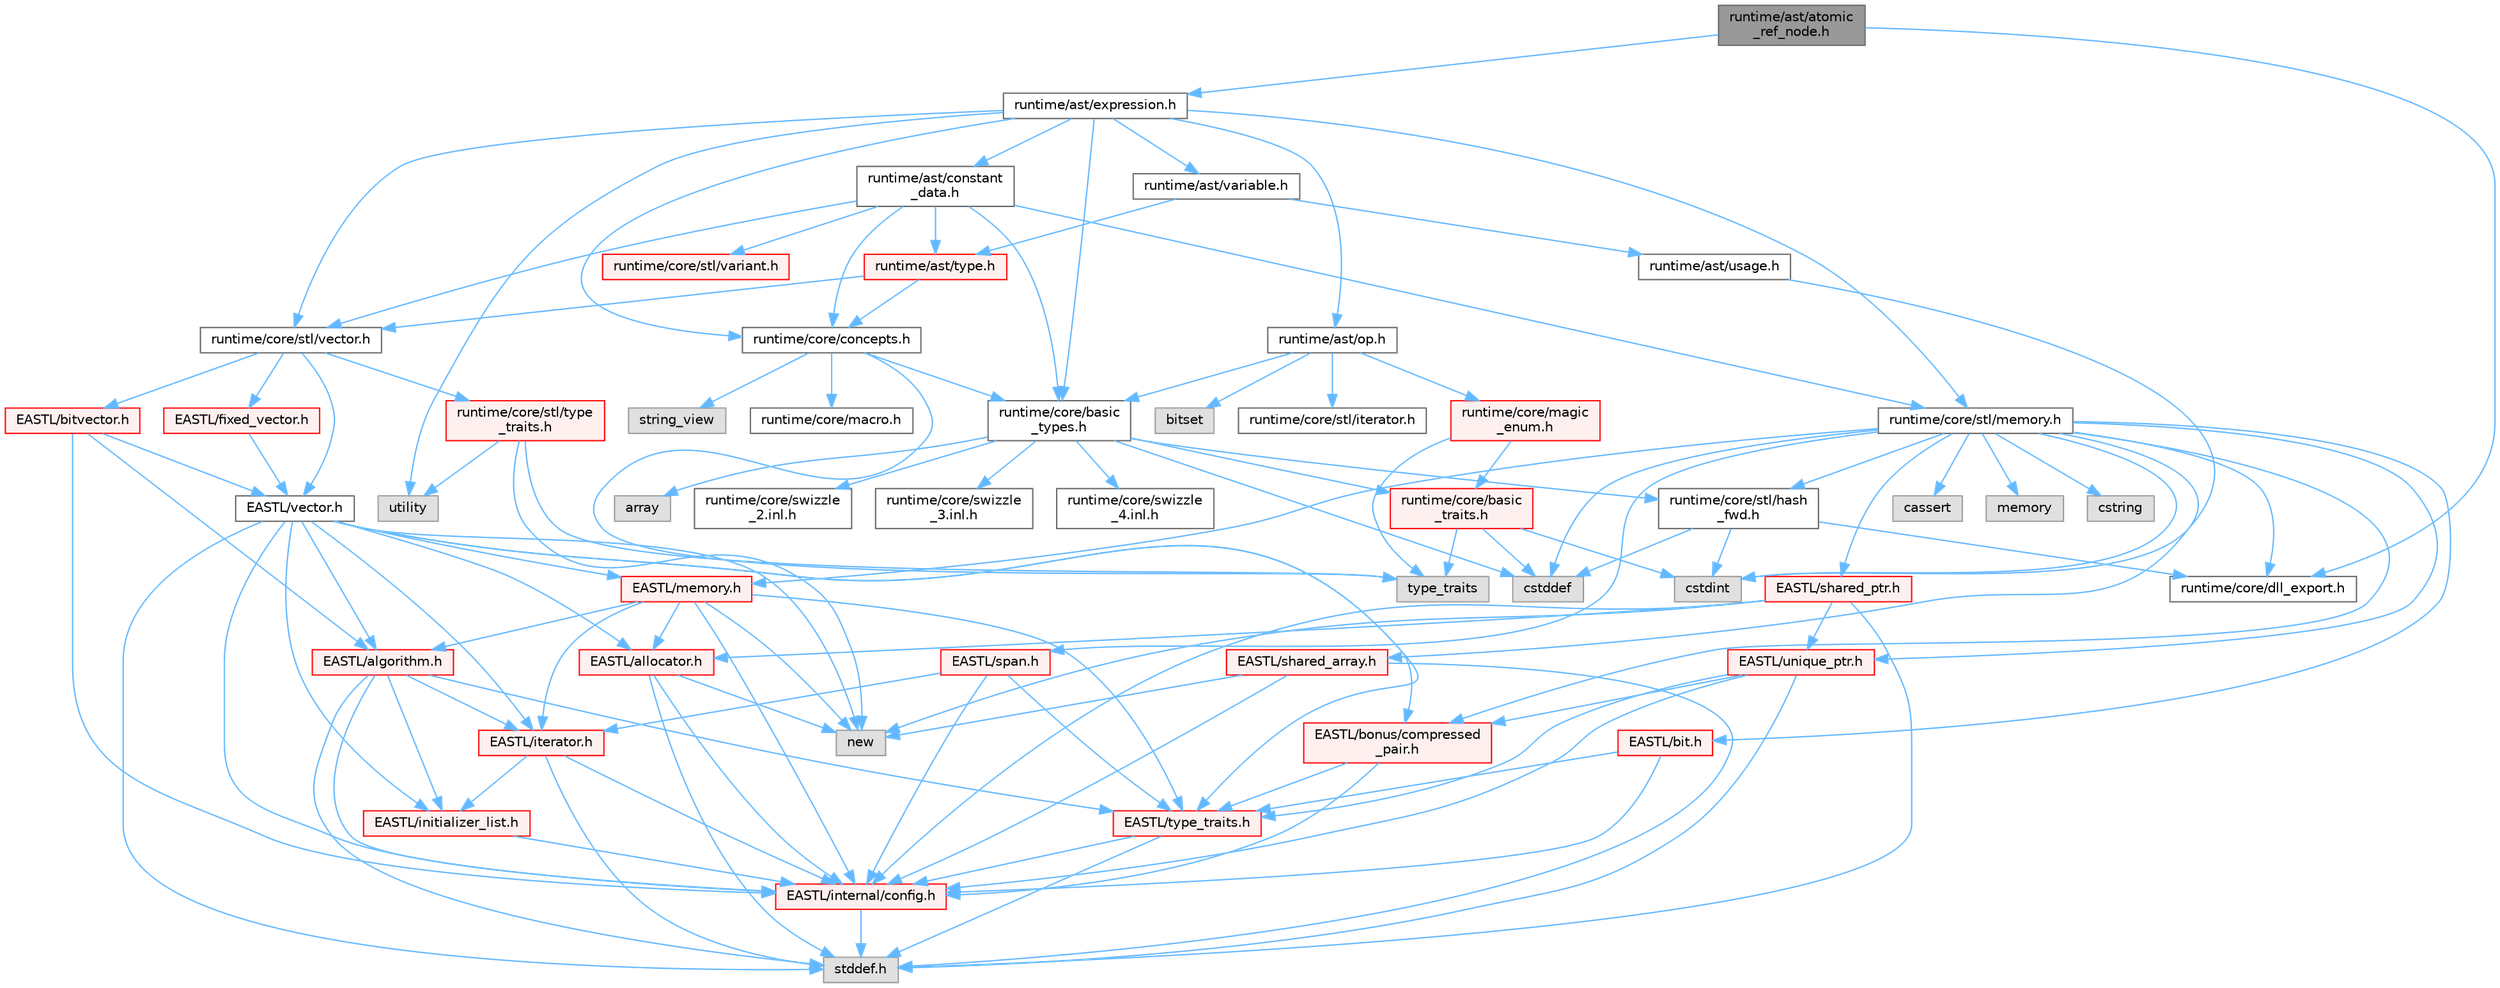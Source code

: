 digraph "runtime/ast/atomic_ref_node.h"
{
 // LATEX_PDF_SIZE
  bgcolor="transparent";
  edge [fontname=Helvetica,fontsize=10,labelfontname=Helvetica,labelfontsize=10];
  node [fontname=Helvetica,fontsize=10,shape=box,height=0.2,width=0.4];
  Node1 [id="Node000001",label="runtime/ast/atomic\l_ref_node.h",height=0.2,width=0.4,color="gray40", fillcolor="grey60", style="filled", fontcolor="black",tooltip=" "];
  Node1 -> Node2 [id="edge120_Node000001_Node000002",color="steelblue1",style="solid",tooltip=" "];
  Node2 [id="Node000002",label="runtime/core/dll_export.h",height=0.2,width=0.4,color="grey40", fillcolor="white", style="filled",URL="$dll__export_8h.html",tooltip=" "];
  Node1 -> Node3 [id="edge121_Node000001_Node000003",color="steelblue1",style="solid",tooltip=" "];
  Node3 [id="Node000003",label="runtime/ast/expression.h",height=0.2,width=0.4,color="grey40", fillcolor="white", style="filled",URL="$expression_8h.html",tooltip=" "];
  Node3 -> Node4 [id="edge122_Node000003_Node000004",color="steelblue1",style="solid",tooltip=" "];
  Node4 [id="Node000004",label="runtime/core/stl/vector.h",height=0.2,width=0.4,color="grey40", fillcolor="white", style="filled",URL="$core_2stl_2vector_8h.html",tooltip=" "];
  Node4 -> Node5 [id="edge123_Node000004_Node000005",color="steelblue1",style="solid",tooltip=" "];
  Node5 [id="Node000005",label="EASTL/vector.h",height=0.2,width=0.4,color="grey40", fillcolor="white", style="filled",URL="$_e_a_s_t_l_2include_2_e_a_s_t_l_2vector_8h.html",tooltip=" "];
  Node5 -> Node6 [id="edge124_Node000005_Node000006",color="steelblue1",style="solid",tooltip=" "];
  Node6 [id="Node000006",label="EASTL/algorithm.h",height=0.2,width=0.4,color="red", fillcolor="#FFF0F0", style="filled",URL="$_e_a_s_t_l_2include_2_e_a_s_t_l_2algorithm_8h.html",tooltip=" "];
  Node6 -> Node7 [id="edge125_Node000006_Node000007",color="steelblue1",style="solid",tooltip=" "];
  Node7 [id="Node000007",label="EASTL/internal/config.h",height=0.2,width=0.4,color="red", fillcolor="#FFF0F0", style="filled",URL="$config_8h.html",tooltip=" "];
  Node7 -> Node15 [id="edge126_Node000007_Node000015",color="steelblue1",style="solid",tooltip=" "];
  Node15 [id="Node000015",label="stddef.h",height=0.2,width=0.4,color="grey60", fillcolor="#E0E0E0", style="filled",tooltip=" "];
  Node6 -> Node16 [id="edge127_Node000006_Node000016",color="steelblue1",style="solid",tooltip=" "];
  Node16 [id="Node000016",label="EASTL/type_traits.h",height=0.2,width=0.4,color="red", fillcolor="#FFF0F0", style="filled",URL="$_e_a_s_t_l_2include_2_e_a_s_t_l_2type__traits_8h.html",tooltip=" "];
  Node16 -> Node7 [id="edge128_Node000016_Node000007",color="steelblue1",style="solid",tooltip=" "];
  Node16 -> Node15 [id="edge129_Node000016_Node000015",color="steelblue1",style="solid",tooltip=" "];
  Node6 -> Node29 [id="edge130_Node000006_Node000029",color="steelblue1",style="solid",tooltip=" "];
  Node29 [id="Node000029",label="EASTL/initializer_list.h",height=0.2,width=0.4,color="red", fillcolor="#FFF0F0", style="filled",URL="$initializer__list_8h.html",tooltip=" "];
  Node29 -> Node7 [id="edge131_Node000029_Node000007",color="steelblue1",style="solid",tooltip=" "];
  Node6 -> Node28 [id="edge132_Node000006_Node000028",color="steelblue1",style="solid",tooltip=" "];
  Node28 [id="Node000028",label="EASTL/iterator.h",height=0.2,width=0.4,color="red", fillcolor="#FFF0F0", style="filled",URL="$_e_a_s_t_l_2include_2_e_a_s_t_l_2iterator_8h.html",tooltip=" "];
  Node28 -> Node7 [id="edge133_Node000028_Node000007",color="steelblue1",style="solid",tooltip=" "];
  Node28 -> Node29 [id="edge134_Node000028_Node000029",color="steelblue1",style="solid",tooltip=" "];
  Node28 -> Node15 [id="edge135_Node000028_Node000015",color="steelblue1",style="solid",tooltip=" "];
  Node6 -> Node15 [id="edge136_Node000006_Node000015",color="steelblue1",style="solid",tooltip=" "];
  Node5 -> Node45 [id="edge137_Node000005_Node000045",color="steelblue1",style="solid",tooltip=" "];
  Node45 [id="Node000045",label="EASTL/allocator.h",height=0.2,width=0.4,color="red", fillcolor="#FFF0F0", style="filled",URL="$allocator_8h.html",tooltip=" "];
  Node45 -> Node7 [id="edge138_Node000045_Node000007",color="steelblue1",style="solid",tooltip=" "];
  Node45 -> Node15 [id="edge139_Node000045_Node000015",color="steelblue1",style="solid",tooltip=" "];
  Node45 -> Node46 [id="edge140_Node000045_Node000046",color="steelblue1",style="solid",tooltip=" "];
  Node46 [id="Node000046",label="new",height=0.2,width=0.4,color="grey60", fillcolor="#E0E0E0", style="filled",tooltip=" "];
  Node5 -> Node61 [id="edge141_Node000005_Node000061",color="steelblue1",style="solid",tooltip=" "];
  Node61 [id="Node000061",label="EASTL/bonus/compressed\l_pair.h",height=0.2,width=0.4,color="red", fillcolor="#FFF0F0", style="filled",URL="$compressed__pair_8h.html",tooltip=" "];
  Node61 -> Node7 [id="edge142_Node000061_Node000007",color="steelblue1",style="solid",tooltip=" "];
  Node61 -> Node16 [id="edge143_Node000061_Node000016",color="steelblue1",style="solid",tooltip=" "];
  Node5 -> Node29 [id="edge144_Node000005_Node000029",color="steelblue1",style="solid",tooltip=" "];
  Node5 -> Node7 [id="edge145_Node000005_Node000007",color="steelblue1",style="solid",tooltip=" "];
  Node5 -> Node28 [id="edge146_Node000005_Node000028",color="steelblue1",style="solid",tooltip=" "];
  Node5 -> Node41 [id="edge147_Node000005_Node000041",color="steelblue1",style="solid",tooltip=" "];
  Node41 [id="Node000041",label="EASTL/memory.h",height=0.2,width=0.4,color="red", fillcolor="#FFF0F0", style="filled",URL="$_e_a_s_t_l_2include_2_e_a_s_t_l_2memory_8h.html",tooltip=" "];
  Node41 -> Node7 [id="edge148_Node000041_Node000007",color="steelblue1",style="solid",tooltip=" "];
  Node41 -> Node6 [id="edge149_Node000041_Node000006",color="steelblue1",style="solid",tooltip=" "];
  Node41 -> Node16 [id="edge150_Node000041_Node000016",color="steelblue1",style="solid",tooltip=" "];
  Node41 -> Node45 [id="edge151_Node000041_Node000045",color="steelblue1",style="solid",tooltip=" "];
  Node41 -> Node28 [id="edge152_Node000041_Node000028",color="steelblue1",style="solid",tooltip=" "];
  Node41 -> Node46 [id="edge153_Node000041_Node000046",color="steelblue1",style="solid",tooltip=" "];
  Node5 -> Node16 [id="edge154_Node000005_Node000016",color="steelblue1",style="solid",tooltip=" "];
  Node5 -> Node15 [id="edge155_Node000005_Node000015",color="steelblue1",style="solid",tooltip=" "];
  Node5 -> Node46 [id="edge156_Node000005_Node000046",color="steelblue1",style="solid",tooltip=" "];
  Node4 -> Node154 [id="edge157_Node000004_Node000154",color="steelblue1",style="solid",tooltip=" "];
  Node154 [id="Node000154",label="EASTL/fixed_vector.h",height=0.2,width=0.4,color="red", fillcolor="#FFF0F0", style="filled",URL="$fixed__vector_8h.html",tooltip=" "];
  Node154 -> Node5 [id="edge158_Node000154_Node000005",color="steelblue1",style="solid",tooltip=" "];
  Node4 -> Node156 [id="edge159_Node000004_Node000156",color="steelblue1",style="solid",tooltip=" "];
  Node156 [id="Node000156",label="EASTL/bitvector.h",height=0.2,width=0.4,color="red", fillcolor="#FFF0F0", style="filled",URL="$bitvector_8h.html",tooltip=" "];
  Node156 -> Node7 [id="edge160_Node000156_Node000007",color="steelblue1",style="solid",tooltip=" "];
  Node156 -> Node5 [id="edge161_Node000156_Node000005",color="steelblue1",style="solid",tooltip=" "];
  Node156 -> Node6 [id="edge162_Node000156_Node000006",color="steelblue1",style="solid",tooltip=" "];
  Node4 -> Node158 [id="edge163_Node000004_Node000158",color="steelblue1",style="solid",tooltip=" "];
  Node158 [id="Node000158",label="runtime/core/stl/type\l_traits.h",height=0.2,width=0.4,color="red", fillcolor="#FFF0F0", style="filled",URL="$core_2stl_2type__traits_8h.html",tooltip=" "];
  Node158 -> Node46 [id="edge164_Node000158_Node000046",color="steelblue1",style="solid",tooltip=" "];
  Node158 -> Node55 [id="edge165_Node000158_Node000055",color="steelblue1",style="solid",tooltip=" "];
  Node55 [id="Node000055",label="utility",height=0.2,width=0.4,color="grey60", fillcolor="#E0E0E0", style="filled",tooltip=" "];
  Node158 -> Node59 [id="edge166_Node000158_Node000059",color="steelblue1",style="solid",tooltip=" "];
  Node59 [id="Node000059",label="type_traits",height=0.2,width=0.4,color="grey60", fillcolor="#E0E0E0", style="filled",tooltip=" "];
  Node3 -> Node33 [id="edge167_Node000003_Node000033",color="steelblue1",style="solid",tooltip=" "];
  Node33 [id="Node000033",label="runtime/core/stl/memory.h",height=0.2,width=0.4,color="grey40", fillcolor="white", style="filled",URL="$core_2stl_2memory_8h.html",tooltip=" "];
  Node33 -> Node34 [id="edge168_Node000033_Node000034",color="steelblue1",style="solid",tooltip=" "];
  Node34 [id="Node000034",label="cstddef",height=0.2,width=0.4,color="grey60", fillcolor="#E0E0E0", style="filled",tooltip=" "];
  Node33 -> Node35 [id="edge169_Node000033_Node000035",color="steelblue1",style="solid",tooltip=" "];
  Node35 [id="Node000035",label="cstdint",height=0.2,width=0.4,color="grey60", fillcolor="#E0E0E0", style="filled",tooltip=" "];
  Node33 -> Node36 [id="edge170_Node000033_Node000036",color="steelblue1",style="solid",tooltip=" "];
  Node36 [id="Node000036",label="cassert",height=0.2,width=0.4,color="grey60", fillcolor="#E0E0E0", style="filled",tooltip=" "];
  Node33 -> Node37 [id="edge171_Node000033_Node000037",color="steelblue1",style="solid",tooltip=" "];
  Node37 [id="Node000037",label="memory",height=0.2,width=0.4,color="grey60", fillcolor="#E0E0E0", style="filled",tooltip=" "];
  Node33 -> Node38 [id="edge172_Node000033_Node000038",color="steelblue1",style="solid",tooltip=" "];
  Node38 [id="Node000038",label="cstring",height=0.2,width=0.4,color="grey60", fillcolor="#E0E0E0", style="filled",tooltip=" "];
  Node33 -> Node39 [id="edge173_Node000033_Node000039",color="steelblue1",style="solid",tooltip=" "];
  Node39 [id="Node000039",label="EASTL/bit.h",height=0.2,width=0.4,color="red", fillcolor="#FFF0F0", style="filled",URL="$bit_8h.html",tooltip=" "];
  Node39 -> Node7 [id="edge174_Node000039_Node000007",color="steelblue1",style="solid",tooltip=" "];
  Node39 -> Node16 [id="edge175_Node000039_Node000016",color="steelblue1",style="solid",tooltip=" "];
  Node33 -> Node41 [id="edge176_Node000033_Node000041",color="steelblue1",style="solid",tooltip=" "];
  Node33 -> Node57 [id="edge177_Node000033_Node000057",color="steelblue1",style="solid",tooltip=" "];
  Node57 [id="Node000057",label="EASTL/shared_array.h",height=0.2,width=0.4,color="red", fillcolor="#FFF0F0", style="filled",URL="$shared__array_8h.html",tooltip=" "];
  Node57 -> Node7 [id="edge178_Node000057_Node000007",color="steelblue1",style="solid",tooltip=" "];
  Node57 -> Node46 [id="edge179_Node000057_Node000046",color="steelblue1",style="solid",tooltip=" "];
  Node57 -> Node15 [id="edge180_Node000057_Node000015",color="steelblue1",style="solid",tooltip=" "];
  Node33 -> Node60 [id="edge181_Node000033_Node000060",color="steelblue1",style="solid",tooltip=" "];
  Node60 [id="Node000060",label="EASTL/unique_ptr.h",height=0.2,width=0.4,color="red", fillcolor="#FFF0F0", style="filled",URL="$unique__ptr_8h.html",tooltip=" "];
  Node60 -> Node61 [id="edge182_Node000060_Node000061",color="steelblue1",style="solid",tooltip=" "];
  Node60 -> Node7 [id="edge183_Node000060_Node000007",color="steelblue1",style="solid",tooltip=" "];
  Node60 -> Node16 [id="edge184_Node000060_Node000016",color="steelblue1",style="solid",tooltip=" "];
  Node60 -> Node15 [id="edge185_Node000060_Node000015",color="steelblue1",style="solid",tooltip=" "];
  Node33 -> Node68 [id="edge186_Node000033_Node000068",color="steelblue1",style="solid",tooltip=" "];
  Node68 [id="Node000068",label="EASTL/shared_ptr.h",height=0.2,width=0.4,color="red", fillcolor="#FFF0F0", style="filled",URL="$shared__ptr_8h.html",tooltip=" "];
  Node68 -> Node7 [id="edge187_Node000068_Node000007",color="steelblue1",style="solid",tooltip=" "];
  Node68 -> Node60 [id="edge188_Node000068_Node000060",color="steelblue1",style="solid",tooltip=" "];
  Node68 -> Node45 [id="edge189_Node000068_Node000045",color="steelblue1",style="solid",tooltip=" "];
  Node68 -> Node46 [id="edge190_Node000068_Node000046",color="steelblue1",style="solid",tooltip=" "];
  Node68 -> Node15 [id="edge191_Node000068_Node000015",color="steelblue1",style="solid",tooltip=" "];
  Node33 -> Node148 [id="edge192_Node000033_Node000148",color="steelblue1",style="solid",tooltip=" "];
  Node148 [id="Node000148",label="EASTL/span.h",height=0.2,width=0.4,color="red", fillcolor="#FFF0F0", style="filled",URL="$span_8h.html",tooltip=" "];
  Node148 -> Node7 [id="edge193_Node000148_Node000007",color="steelblue1",style="solid",tooltip=" "];
  Node148 -> Node16 [id="edge194_Node000148_Node000016",color="steelblue1",style="solid",tooltip=" "];
  Node148 -> Node28 [id="edge195_Node000148_Node000028",color="steelblue1",style="solid",tooltip=" "];
  Node33 -> Node61 [id="edge196_Node000033_Node000061",color="steelblue1",style="solid",tooltip=" "];
  Node33 -> Node2 [id="edge197_Node000033_Node000002",color="steelblue1",style="solid",tooltip=" "];
  Node33 -> Node151 [id="edge198_Node000033_Node000151",color="steelblue1",style="solid",tooltip=" "];
  Node151 [id="Node000151",label="runtime/core/stl/hash\l_fwd.h",height=0.2,width=0.4,color="grey40", fillcolor="white", style="filled",URL="$hash__fwd_8h.html",tooltip=" "];
  Node151 -> Node34 [id="edge199_Node000151_Node000034",color="steelblue1",style="solid",tooltip=" "];
  Node151 -> Node35 [id="edge200_Node000151_Node000035",color="steelblue1",style="solid",tooltip=" "];
  Node151 -> Node2 [id="edge201_Node000151_Node000002",color="steelblue1",style="solid",tooltip=" "];
  Node3 -> Node159 [id="edge202_Node000003_Node000159",color="steelblue1",style="solid",tooltip=" "];
  Node159 [id="Node000159",label="runtime/core/concepts.h",height=0.2,width=0.4,color="grey40", fillcolor="white", style="filled",URL="$concepts_8h.html",tooltip=" "];
  Node159 -> Node59 [id="edge203_Node000159_Node000059",color="steelblue1",style="solid",tooltip=" "];
  Node159 -> Node32 [id="edge204_Node000159_Node000032",color="steelblue1",style="solid",tooltip=" "];
  Node32 [id="Node000032",label="string_view",height=0.2,width=0.4,color="grey60", fillcolor="#E0E0E0", style="filled",tooltip=" "];
  Node159 -> Node160 [id="edge205_Node000159_Node000160",color="steelblue1",style="solid",tooltip=" "];
  Node160 [id="Node000160",label="runtime/core/macro.h",height=0.2,width=0.4,color="grey40", fillcolor="white", style="filled",URL="$macro_8h.html",tooltip=" "];
  Node159 -> Node161 [id="edge206_Node000159_Node000161",color="steelblue1",style="solid",tooltip=" "];
  Node161 [id="Node000161",label="runtime/core/basic\l_types.h",height=0.2,width=0.4,color="grey40", fillcolor="white", style="filled",URL="$basic__types_8h.html",tooltip=" "];
  Node161 -> Node34 [id="edge207_Node000161_Node000034",color="steelblue1",style="solid",tooltip=" "];
  Node161 -> Node150 [id="edge208_Node000161_Node000150",color="steelblue1",style="solid",tooltip=" "];
  Node150 [id="Node000150",label="array",height=0.2,width=0.4,color="grey60", fillcolor="#E0E0E0", style="filled",tooltip=" "];
  Node161 -> Node151 [id="edge209_Node000161_Node000151",color="steelblue1",style="solid",tooltip=" "];
  Node161 -> Node162 [id="edge210_Node000161_Node000162",color="steelblue1",style="solid",tooltip=" "];
  Node162 [id="Node000162",label="runtime/core/basic\l_traits.h",height=0.2,width=0.4,color="red", fillcolor="#FFF0F0", style="filled",URL="$basic__traits_8h.html",tooltip=" "];
  Node162 -> Node35 [id="edge211_Node000162_Node000035",color="steelblue1",style="solid",tooltip=" "];
  Node162 -> Node34 [id="edge212_Node000162_Node000034",color="steelblue1",style="solid",tooltip=" "];
  Node162 -> Node59 [id="edge213_Node000162_Node000059",color="steelblue1",style="solid",tooltip=" "];
  Node161 -> Node172 [id="edge214_Node000161_Node000172",color="steelblue1",style="solid",tooltip=" "];
  Node172 [id="Node000172",label="runtime/core/swizzle\l_2.inl.h",height=0.2,width=0.4,color="grey40", fillcolor="white", style="filled",URL="$core_2swizzle__2_8inl_8h.html",tooltip=" "];
  Node161 -> Node173 [id="edge215_Node000161_Node000173",color="steelblue1",style="solid",tooltip=" "];
  Node173 [id="Node000173",label="runtime/core/swizzle\l_3.inl.h",height=0.2,width=0.4,color="grey40", fillcolor="white", style="filled",URL="$core_2swizzle__3_8inl_8h.html",tooltip=" "];
  Node161 -> Node174 [id="edge216_Node000161_Node000174",color="steelblue1",style="solid",tooltip=" "];
  Node174 [id="Node000174",label="runtime/core/swizzle\l_4.inl.h",height=0.2,width=0.4,color="grey40", fillcolor="white", style="filled",URL="$core_2swizzle__4_8inl_8h.html",tooltip=" "];
  Node3 -> Node161 [id="edge217_Node000003_Node000161",color="steelblue1",style="solid",tooltip=" "];
  Node3 -> Node175 [id="edge218_Node000003_Node000175",color="steelblue1",style="solid",tooltip=" "];
  Node175 [id="Node000175",label="runtime/ast/variable.h",height=0.2,width=0.4,color="grey40", fillcolor="white", style="filled",URL="$variable_8h.html",tooltip=" "];
  Node175 -> Node176 [id="edge219_Node000175_Node000176",color="steelblue1",style="solid",tooltip=" "];
  Node176 [id="Node000176",label="runtime/ast/type.h",height=0.2,width=0.4,color="red", fillcolor="#FFF0F0", style="filled",URL="$type_8h.html",tooltip=" "];
  Node176 -> Node4 [id="edge220_Node000176_Node000004",color="steelblue1",style="solid",tooltip=" "];
  Node176 -> Node159 [id="edge221_Node000176_Node000159",color="steelblue1",style="solid",tooltip=" "];
  Node175 -> Node181 [id="edge222_Node000175_Node000181",color="steelblue1",style="solid",tooltip=" "];
  Node181 [id="Node000181",label="runtime/ast/usage.h",height=0.2,width=0.4,color="grey40", fillcolor="white", style="filled",URL="$usage_8h.html",tooltip=" "];
  Node181 -> Node35 [id="edge223_Node000181_Node000035",color="steelblue1",style="solid",tooltip=" "];
  Node3 -> Node182 [id="edge224_Node000003_Node000182",color="steelblue1",style="solid",tooltip=" "];
  Node182 [id="Node000182",label="runtime/ast/op.h",height=0.2,width=0.4,color="grey40", fillcolor="white", style="filled",URL="$op_8h.html",tooltip=" "];
  Node182 -> Node183 [id="edge225_Node000182_Node000183",color="steelblue1",style="solid",tooltip=" "];
  Node183 [id="Node000183",label="bitset",height=0.2,width=0.4,color="grey60", fillcolor="#E0E0E0", style="filled",tooltip=" "];
  Node182 -> Node184 [id="edge226_Node000182_Node000184",color="steelblue1",style="solid",tooltip=" "];
  Node184 [id="Node000184",label="runtime/core/stl/iterator.h",height=0.2,width=0.4,color="grey40", fillcolor="white", style="filled",URL="$core_2stl_2iterator_8h.html",tooltip=" "];
  Node182 -> Node161 [id="edge227_Node000182_Node000161",color="steelblue1",style="solid",tooltip=" "];
  Node182 -> Node185 [id="edge228_Node000182_Node000185",color="steelblue1",style="solid",tooltip=" "];
  Node185 [id="Node000185",label="runtime/core/magic\l_enum.h",height=0.2,width=0.4,color="red", fillcolor="#FFF0F0", style="filled",URL="$magic__enum_8h.html",tooltip=" "];
  Node185 -> Node59 [id="edge229_Node000185_Node000059",color="steelblue1",style="solid",tooltip=" "];
  Node185 -> Node162 [id="edge230_Node000185_Node000162",color="steelblue1",style="solid",tooltip=" "];
  Node3 -> Node189 [id="edge231_Node000003_Node000189",color="steelblue1",style="solid",tooltip=" "];
  Node189 [id="Node000189",label="runtime/ast/constant\l_data.h",height=0.2,width=0.4,color="grey40", fillcolor="white", style="filled",URL="$constant__data_8h.html",tooltip=" "];
  Node189 -> Node176 [id="edge232_Node000189_Node000176",color="steelblue1",style="solid",tooltip=" "];
  Node189 -> Node190 [id="edge233_Node000189_Node000190",color="steelblue1",style="solid",tooltip=" "];
  Node190 [id="Node000190",label="runtime/core/stl/variant.h",height=0.2,width=0.4,color="red", fillcolor="#FFF0F0", style="filled",URL="$core_2stl_2variant_8h.html",tooltip=" "];
  Node189 -> Node4 [id="edge234_Node000189_Node000004",color="steelblue1",style="solid",tooltip=" "];
  Node189 -> Node33 [id="edge235_Node000189_Node000033",color="steelblue1",style="solid",tooltip=" "];
  Node189 -> Node161 [id="edge236_Node000189_Node000161",color="steelblue1",style="solid",tooltip=" "];
  Node189 -> Node159 [id="edge237_Node000189_Node000159",color="steelblue1",style="solid",tooltip=" "];
  Node3 -> Node55 [id="edge238_Node000003_Node000055",color="steelblue1",style="solid",tooltip=" "];
}

